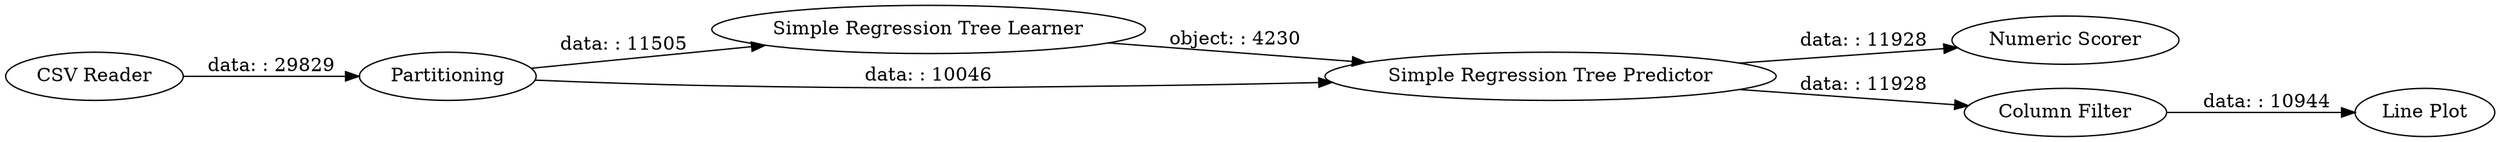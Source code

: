 digraph {
	"3293875418685490270_1" [label="CSV Reader"]
	"3293875418685490270_3" [label="Simple Regression Tree Learner"]
	"3293875418685490270_2" [label=Partitioning]
	"3293875418685490270_6" [label="Line Plot"]
	"3293875418685490270_4" [label="Simple Regression Tree Predictor"]
	"3293875418685490270_7" [label="Numeric Scorer"]
	"3293875418685490270_5" [label="Column Filter"]
	"3293875418685490270_3" -> "3293875418685490270_4" [label="object: : 4230"]
	"3293875418685490270_4" -> "3293875418685490270_5" [label="data: : 11928"]
	"3293875418685490270_2" -> "3293875418685490270_3" [label="data: : 11505"]
	"3293875418685490270_5" -> "3293875418685490270_6" [label="data: : 10944"]
	"3293875418685490270_4" -> "3293875418685490270_7" [label="data: : 11928"]
	"3293875418685490270_1" -> "3293875418685490270_2" [label="data: : 29829"]
	"3293875418685490270_2" -> "3293875418685490270_4" [label="data: : 10046"]
	rankdir=LR
}
